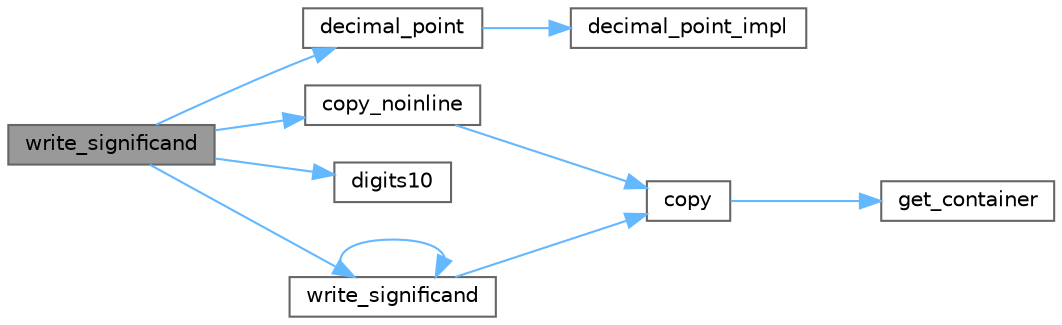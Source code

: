 digraph "write_significand"
{
 // LATEX_PDF_SIZE
  bgcolor="transparent";
  edge [fontname=Helvetica,fontsize=10,labelfontname=Helvetica,labelfontsize=10];
  node [fontname=Helvetica,fontsize=10,shape=box,height=0.2,width=0.4];
  rankdir="LR";
  Node1 [id="Node000001",label="write_significand",height=0.2,width=0.4,color="gray40", fillcolor="grey60", style="filled", fontcolor="black",tooltip=" "];
  Node1 -> Node2 [id="edge1_Node000001_Node000002",color="steelblue1",style="solid",tooltip=" "];
  Node2 [id="Node000002",label="copy_noinline",height=0.2,width=0.4,color="grey40", fillcolor="white", style="filled",URL="$namespacedetail.html#ad6edbd98f2eff8356b5bc725aee396e3",tooltip=" "];
  Node2 -> Node3 [id="edge2_Node000002_Node000003",color="steelblue1",style="solid",tooltip=" "];
  Node3 [id="Node000003",label="copy",height=0.2,width=0.4,color="grey40", fillcolor="white", style="filled",URL="$namespacedetail.html#a424ac455d7b099551299db1be2e6e355",tooltip=" "];
  Node3 -> Node4 [id="edge3_Node000003_Node000004",color="steelblue1",style="solid",tooltip=" "];
  Node4 [id="Node000004",label="get_container",height=0.2,width=0.4,color="grey40", fillcolor="white", style="filled",URL="$namespacedetail.html#a2fad900275a3d2338d5393a4a5c38d92",tooltip=" "];
  Node1 -> Node5 [id="edge4_Node000001_Node000005",color="steelblue1",style="solid",tooltip=" "];
  Node5 [id="Node000005",label="decimal_point",height=0.2,width=0.4,color="grey40", fillcolor="white", style="filled",URL="$namespacedetail.html#a1a7fac5647c3de7ab898d6fc7137ec89",tooltip=" "];
  Node5 -> Node6 [id="edge5_Node000005_Node000006",color="steelblue1",style="solid",tooltip=" "];
  Node6 [id="Node000006",label="decimal_point_impl",height=0.2,width=0.4,color="grey40", fillcolor="white", style="filled",URL="$namespacedetail.html#a99196186ef24af1265a8eee16cbecabe",tooltip=" "];
  Node1 -> Node7 [id="edge6_Node000001_Node000007",color="steelblue1",style="solid",tooltip=" "];
  Node7 [id="Node000007",label="digits10",height=0.2,width=0.4,color="grey40", fillcolor="white", style="filled",URL="$namespacedetail.html#a0ff2a6d81d2949ea20ee638c8e2790ca",tooltip=" "];
  Node1 -> Node8 [id="edge7_Node000001_Node000008",color="steelblue1",style="solid",tooltip=" "];
  Node8 [id="Node000008",label="write_significand",height=0.2,width=0.4,color="grey40", fillcolor="white", style="filled",URL="$namespacedetail.html#ab2321dd7ce54caf7404a5001c6aca3f0",tooltip=" "];
  Node8 -> Node3 [id="edge8_Node000008_Node000003",color="steelblue1",style="solid",tooltip=" "];
  Node8 -> Node8 [id="edge9_Node000008_Node000008",color="steelblue1",style="solid",tooltip=" "];
}
